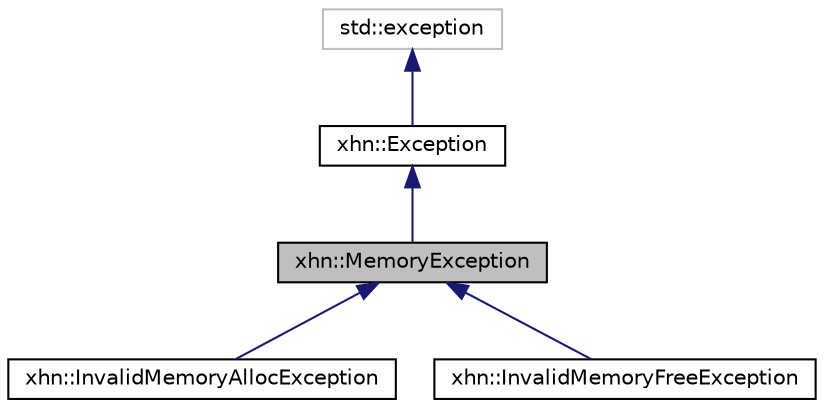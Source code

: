 digraph "xhn::MemoryException"
{
  edge [fontname="Helvetica",fontsize="10",labelfontname="Helvetica",labelfontsize="10"];
  node [fontname="Helvetica",fontsize="10",shape=record];
  Node1 [label="xhn::MemoryException",height=0.2,width=0.4,color="black", fillcolor="grey75", style="filled", fontcolor="black"];
  Node2 -> Node1 [dir="back",color="midnightblue",fontsize="10",style="solid",fontname="Helvetica"];
  Node2 [label="xhn::Exception",height=0.2,width=0.4,color="black", fillcolor="white", style="filled",URL="$classxhn_1_1_exception.html"];
  Node3 -> Node2 [dir="back",color="midnightblue",fontsize="10",style="solid",fontname="Helvetica"];
  Node3 [label="std::exception",height=0.2,width=0.4,color="grey75", fillcolor="white", style="filled"];
  Node1 -> Node4 [dir="back",color="midnightblue",fontsize="10",style="solid",fontname="Helvetica"];
  Node4 [label="xhn::InvalidMemoryAllocException",height=0.2,width=0.4,color="black", fillcolor="white", style="filled",URL="$classxhn_1_1_invalid_memory_alloc_exception.html",tooltip="无效内存分配异常 "];
  Node1 -> Node5 [dir="back",color="midnightblue",fontsize="10",style="solid",fontname="Helvetica"];
  Node5 [label="xhn::InvalidMemoryFreeException",height=0.2,width=0.4,color="black", fillcolor="white", style="filled",URL="$classxhn_1_1_invalid_memory_free_exception.html"];
}
